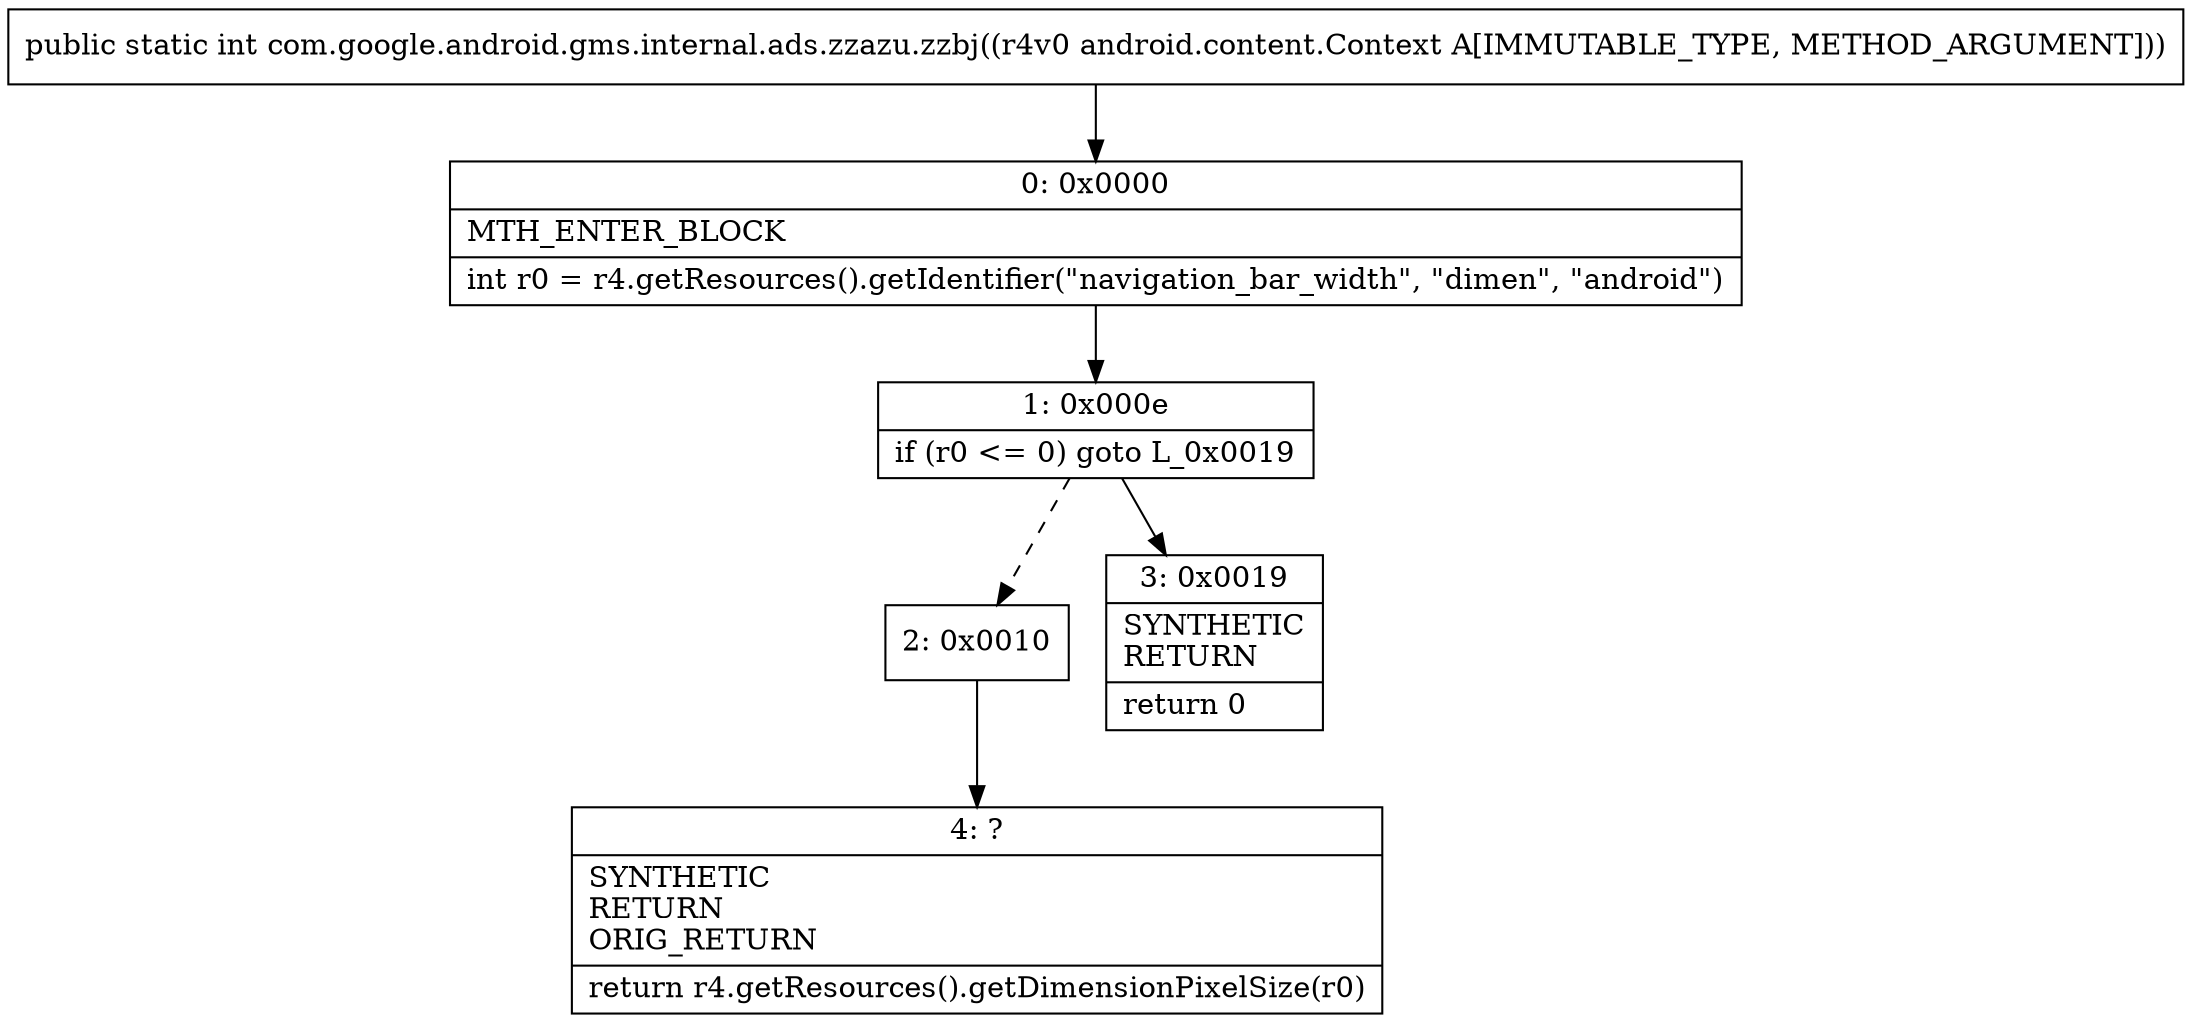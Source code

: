 digraph "CFG forcom.google.android.gms.internal.ads.zzazu.zzbj(Landroid\/content\/Context;)I" {
Node_0 [shape=record,label="{0\:\ 0x0000|MTH_ENTER_BLOCK\l|int r0 = r4.getResources().getIdentifier(\"navigation_bar_width\", \"dimen\", \"android\")\l}"];
Node_1 [shape=record,label="{1\:\ 0x000e|if (r0 \<= 0) goto L_0x0019\l}"];
Node_2 [shape=record,label="{2\:\ 0x0010}"];
Node_3 [shape=record,label="{3\:\ 0x0019|SYNTHETIC\lRETURN\l|return 0\l}"];
Node_4 [shape=record,label="{4\:\ ?|SYNTHETIC\lRETURN\lORIG_RETURN\l|return r4.getResources().getDimensionPixelSize(r0)\l}"];
MethodNode[shape=record,label="{public static int com.google.android.gms.internal.ads.zzazu.zzbj((r4v0 android.content.Context A[IMMUTABLE_TYPE, METHOD_ARGUMENT])) }"];
MethodNode -> Node_0;
Node_0 -> Node_1;
Node_1 -> Node_2[style=dashed];
Node_1 -> Node_3;
Node_2 -> Node_4;
}

